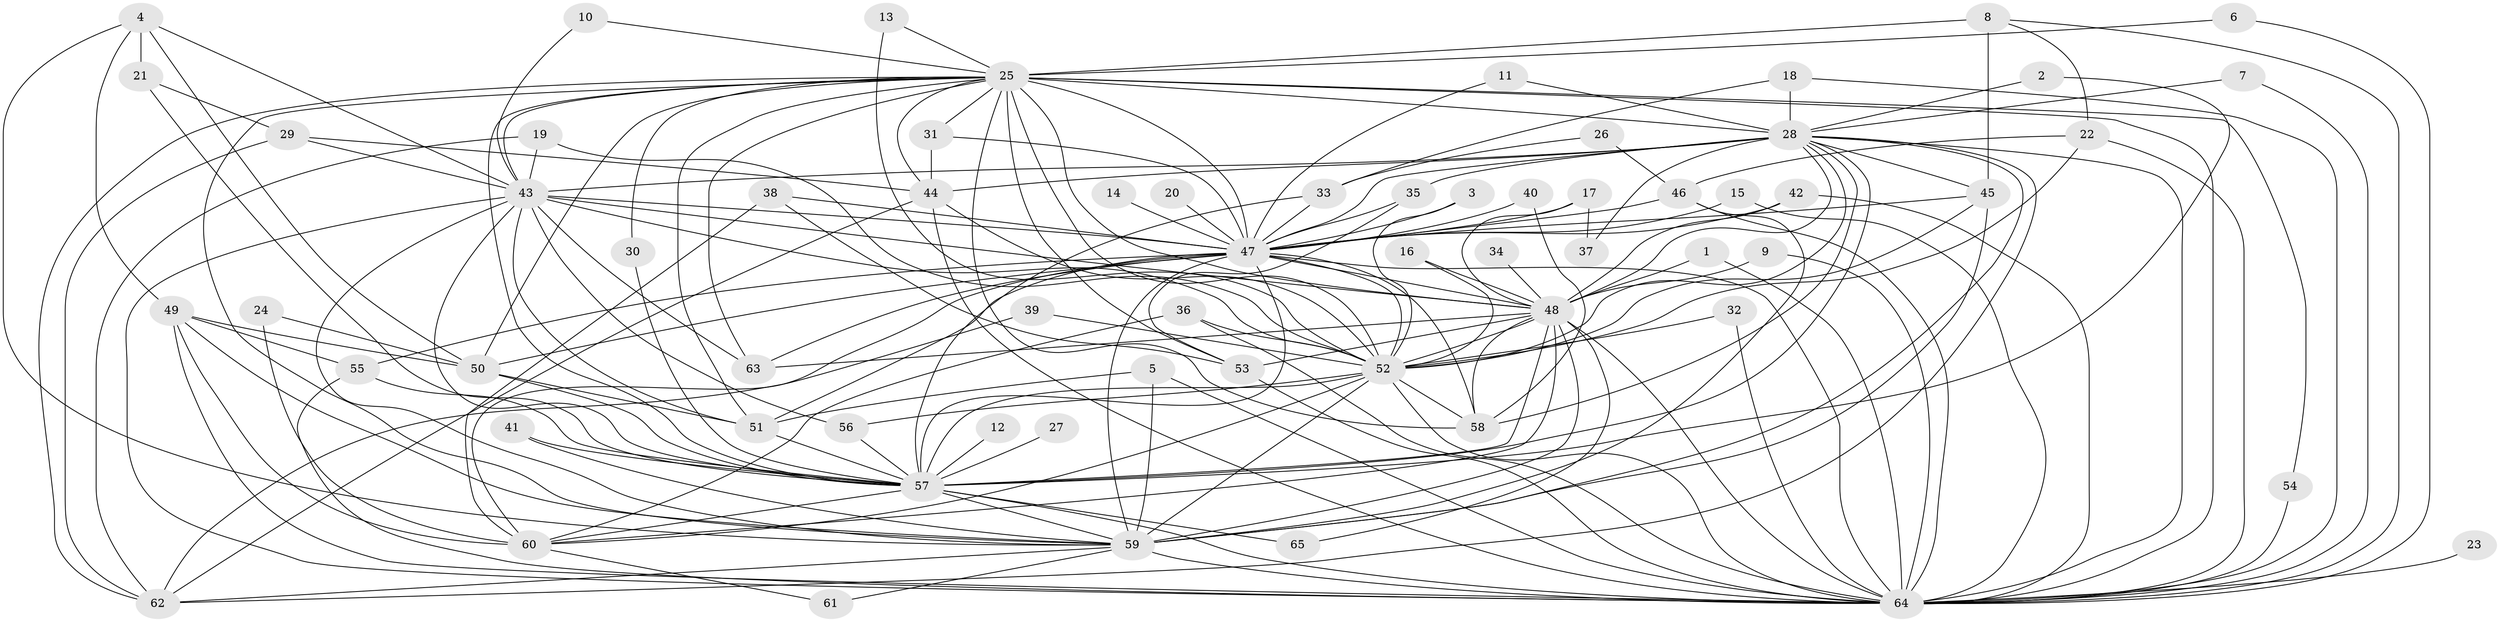 // original degree distribution, {19: 0.007692307692307693, 22: 0.015384615384615385, 32: 0.007692307692307693, 29: 0.007692307692307693, 18: 0.007692307692307693, 23: 0.015384615384615385, 26: 0.007692307692307693, 30: 0.007692307692307693, 2: 0.5538461538461539, 3: 0.2153846153846154, 10: 0.007692307692307693, 5: 0.038461538461538464, 4: 0.08461538461538462, 6: 0.015384615384615385, 7: 0.007692307692307693}
// Generated by graph-tools (version 1.1) at 2025/49/03/09/25 03:49:27]
// undirected, 65 vertices, 181 edges
graph export_dot {
graph [start="1"]
  node [color=gray90,style=filled];
  1;
  2;
  3;
  4;
  5;
  6;
  7;
  8;
  9;
  10;
  11;
  12;
  13;
  14;
  15;
  16;
  17;
  18;
  19;
  20;
  21;
  22;
  23;
  24;
  25;
  26;
  27;
  28;
  29;
  30;
  31;
  32;
  33;
  34;
  35;
  36;
  37;
  38;
  39;
  40;
  41;
  42;
  43;
  44;
  45;
  46;
  47;
  48;
  49;
  50;
  51;
  52;
  53;
  54;
  55;
  56;
  57;
  58;
  59;
  60;
  61;
  62;
  63;
  64;
  65;
  1 -- 48 [weight=1.0];
  1 -- 64 [weight=1.0];
  2 -- 28 [weight=1.0];
  2 -- 57 [weight=1.0];
  3 -- 47 [weight=1.0];
  3 -- 52 [weight=1.0];
  4 -- 21 [weight=1.0];
  4 -- 43 [weight=1.0];
  4 -- 49 [weight=1.0];
  4 -- 50 [weight=1.0];
  4 -- 59 [weight=1.0];
  5 -- 51 [weight=1.0];
  5 -- 59 [weight=1.0];
  5 -- 64 [weight=1.0];
  6 -- 25 [weight=1.0];
  6 -- 64 [weight=1.0];
  7 -- 28 [weight=1.0];
  7 -- 64 [weight=1.0];
  8 -- 22 [weight=1.0];
  8 -- 25 [weight=2.0];
  8 -- 45 [weight=1.0];
  8 -- 64 [weight=1.0];
  9 -- 48 [weight=1.0];
  9 -- 64 [weight=1.0];
  10 -- 25 [weight=1.0];
  10 -- 43 [weight=1.0];
  11 -- 28 [weight=1.0];
  11 -- 47 [weight=1.0];
  12 -- 57 [weight=1.0];
  13 -- 25 [weight=1.0];
  13 -- 52 [weight=1.0];
  14 -- 47 [weight=2.0];
  15 -- 47 [weight=1.0];
  15 -- 64 [weight=1.0];
  16 -- 48 [weight=1.0];
  16 -- 52 [weight=1.0];
  17 -- 37 [weight=1.0];
  17 -- 47 [weight=1.0];
  17 -- 48 [weight=1.0];
  18 -- 28 [weight=1.0];
  18 -- 33 [weight=1.0];
  18 -- 64 [weight=1.0];
  19 -- 43 [weight=1.0];
  19 -- 52 [weight=1.0];
  19 -- 62 [weight=1.0];
  20 -- 47 [weight=2.0];
  21 -- 29 [weight=1.0];
  21 -- 57 [weight=1.0];
  22 -- 46 [weight=1.0];
  22 -- 52 [weight=1.0];
  22 -- 64 [weight=1.0];
  23 -- 64 [weight=1.0];
  24 -- 50 [weight=1.0];
  24 -- 60 [weight=1.0];
  25 -- 28 [weight=3.0];
  25 -- 30 [weight=1.0];
  25 -- 31 [weight=1.0];
  25 -- 43 [weight=1.0];
  25 -- 44 [weight=1.0];
  25 -- 47 [weight=2.0];
  25 -- 48 [weight=1.0];
  25 -- 50 [weight=1.0];
  25 -- 51 [weight=1.0];
  25 -- 52 [weight=2.0];
  25 -- 53 [weight=1.0];
  25 -- 54 [weight=1.0];
  25 -- 57 [weight=1.0];
  25 -- 58 [weight=1.0];
  25 -- 59 [weight=2.0];
  25 -- 62 [weight=1.0];
  25 -- 63 [weight=1.0];
  25 -- 64 [weight=2.0];
  26 -- 33 [weight=1.0];
  26 -- 46 [weight=1.0];
  27 -- 57 [weight=1.0];
  28 -- 35 [weight=1.0];
  28 -- 37 [weight=1.0];
  28 -- 43 [weight=2.0];
  28 -- 44 [weight=1.0];
  28 -- 45 [weight=1.0];
  28 -- 47 [weight=2.0];
  28 -- 48 [weight=1.0];
  28 -- 52 [weight=1.0];
  28 -- 57 [weight=1.0];
  28 -- 58 [weight=1.0];
  28 -- 59 [weight=1.0];
  28 -- 62 [weight=1.0];
  28 -- 64 [weight=2.0];
  29 -- 43 [weight=1.0];
  29 -- 44 [weight=1.0];
  29 -- 62 [weight=1.0];
  30 -- 57 [weight=1.0];
  31 -- 44 [weight=1.0];
  31 -- 47 [weight=1.0];
  32 -- 52 [weight=1.0];
  32 -- 64 [weight=1.0];
  33 -- 47 [weight=1.0];
  33 -- 57 [weight=1.0];
  34 -- 48 [weight=1.0];
  35 -- 47 [weight=1.0];
  35 -- 53 [weight=1.0];
  36 -- 52 [weight=1.0];
  36 -- 60 [weight=1.0];
  36 -- 64 [weight=1.0];
  38 -- 47 [weight=1.0];
  38 -- 53 [weight=1.0];
  38 -- 60 [weight=1.0];
  39 -- 52 [weight=1.0];
  39 -- 62 [weight=1.0];
  40 -- 47 [weight=1.0];
  40 -- 58 [weight=1.0];
  41 -- 57 [weight=2.0];
  41 -- 59 [weight=1.0];
  42 -- 47 [weight=1.0];
  42 -- 48 [weight=1.0];
  42 -- 64 [weight=1.0];
  43 -- 47 [weight=2.0];
  43 -- 48 [weight=1.0];
  43 -- 51 [weight=1.0];
  43 -- 52 [weight=1.0];
  43 -- 56 [weight=1.0];
  43 -- 57 [weight=1.0];
  43 -- 59 [weight=1.0];
  43 -- 63 [weight=1.0];
  43 -- 64 [weight=1.0];
  44 -- 52 [weight=1.0];
  44 -- 62 [weight=1.0];
  44 -- 64 [weight=1.0];
  45 -- 47 [weight=1.0];
  45 -- 52 [weight=1.0];
  45 -- 59 [weight=1.0];
  46 -- 47 [weight=1.0];
  46 -- 59 [weight=1.0];
  46 -- 64 [weight=1.0];
  47 -- 48 [weight=2.0];
  47 -- 50 [weight=1.0];
  47 -- 51 [weight=1.0];
  47 -- 52 [weight=2.0];
  47 -- 55 [weight=1.0];
  47 -- 57 [weight=2.0];
  47 -- 58 [weight=1.0];
  47 -- 59 [weight=3.0];
  47 -- 60 [weight=2.0];
  47 -- 63 [weight=2.0];
  47 -- 64 [weight=2.0];
  48 -- 52 [weight=1.0];
  48 -- 53 [weight=1.0];
  48 -- 57 [weight=1.0];
  48 -- 58 [weight=1.0];
  48 -- 59 [weight=2.0];
  48 -- 60 [weight=1.0];
  48 -- 63 [weight=1.0];
  48 -- 64 [weight=1.0];
  48 -- 65 [weight=1.0];
  49 -- 50 [weight=1.0];
  49 -- 55 [weight=1.0];
  49 -- 59 [weight=1.0];
  49 -- 60 [weight=1.0];
  49 -- 64 [weight=1.0];
  50 -- 51 [weight=1.0];
  50 -- 57 [weight=1.0];
  51 -- 57 [weight=2.0];
  52 -- 56 [weight=1.0];
  52 -- 57 [weight=3.0];
  52 -- 58 [weight=1.0];
  52 -- 59 [weight=1.0];
  52 -- 60 [weight=2.0];
  52 -- 64 [weight=1.0];
  53 -- 64 [weight=1.0];
  54 -- 64 [weight=1.0];
  55 -- 57 [weight=1.0];
  55 -- 64 [weight=1.0];
  56 -- 57 [weight=1.0];
  57 -- 59 [weight=1.0];
  57 -- 60 [weight=1.0];
  57 -- 64 [weight=2.0];
  57 -- 65 [weight=1.0];
  59 -- 61 [weight=1.0];
  59 -- 62 [weight=1.0];
  59 -- 64 [weight=1.0];
  60 -- 61 [weight=1.0];
}
